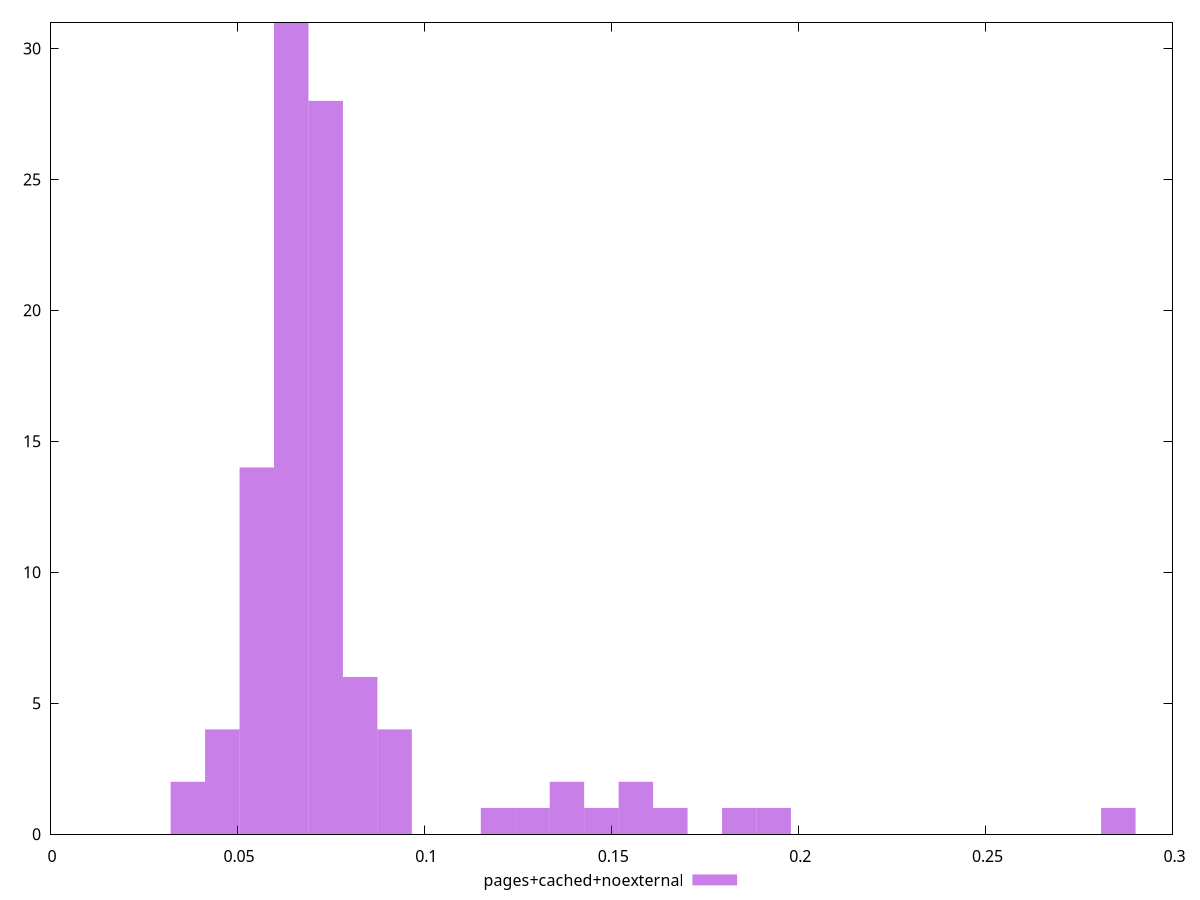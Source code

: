 $_pagesCachedNoexternal <<EOF
0.06447403481155504 31
0.0828951876148565 6
0.15657979882806225 2
0.07368461121320577 28
0.19342210443466515 1
0.036842305606602885 2
0.04605288200825361 4
0.05526345840990433 14
0.09210576401650722 4
0.13815864602476083 2
0.14736922242641154 1
0.1289480696231101 1
0.28552786845117234 1
0.11973749322145938 1
0.18421152803301444 1
0.165790375229713 1
EOF
set key outside below
set terminal pngcairo
set output "report_00006_2020-11-02T20-21-41.718Z/network-rtt/pages+cached+noexternal//raw_hist.png"
set yrange [0:31]
set boxwidth 0.009210576401650721
set style fill transparent solid 0.5 noborder
plot $_pagesCachedNoexternal title "pages+cached+noexternal" with boxes ,